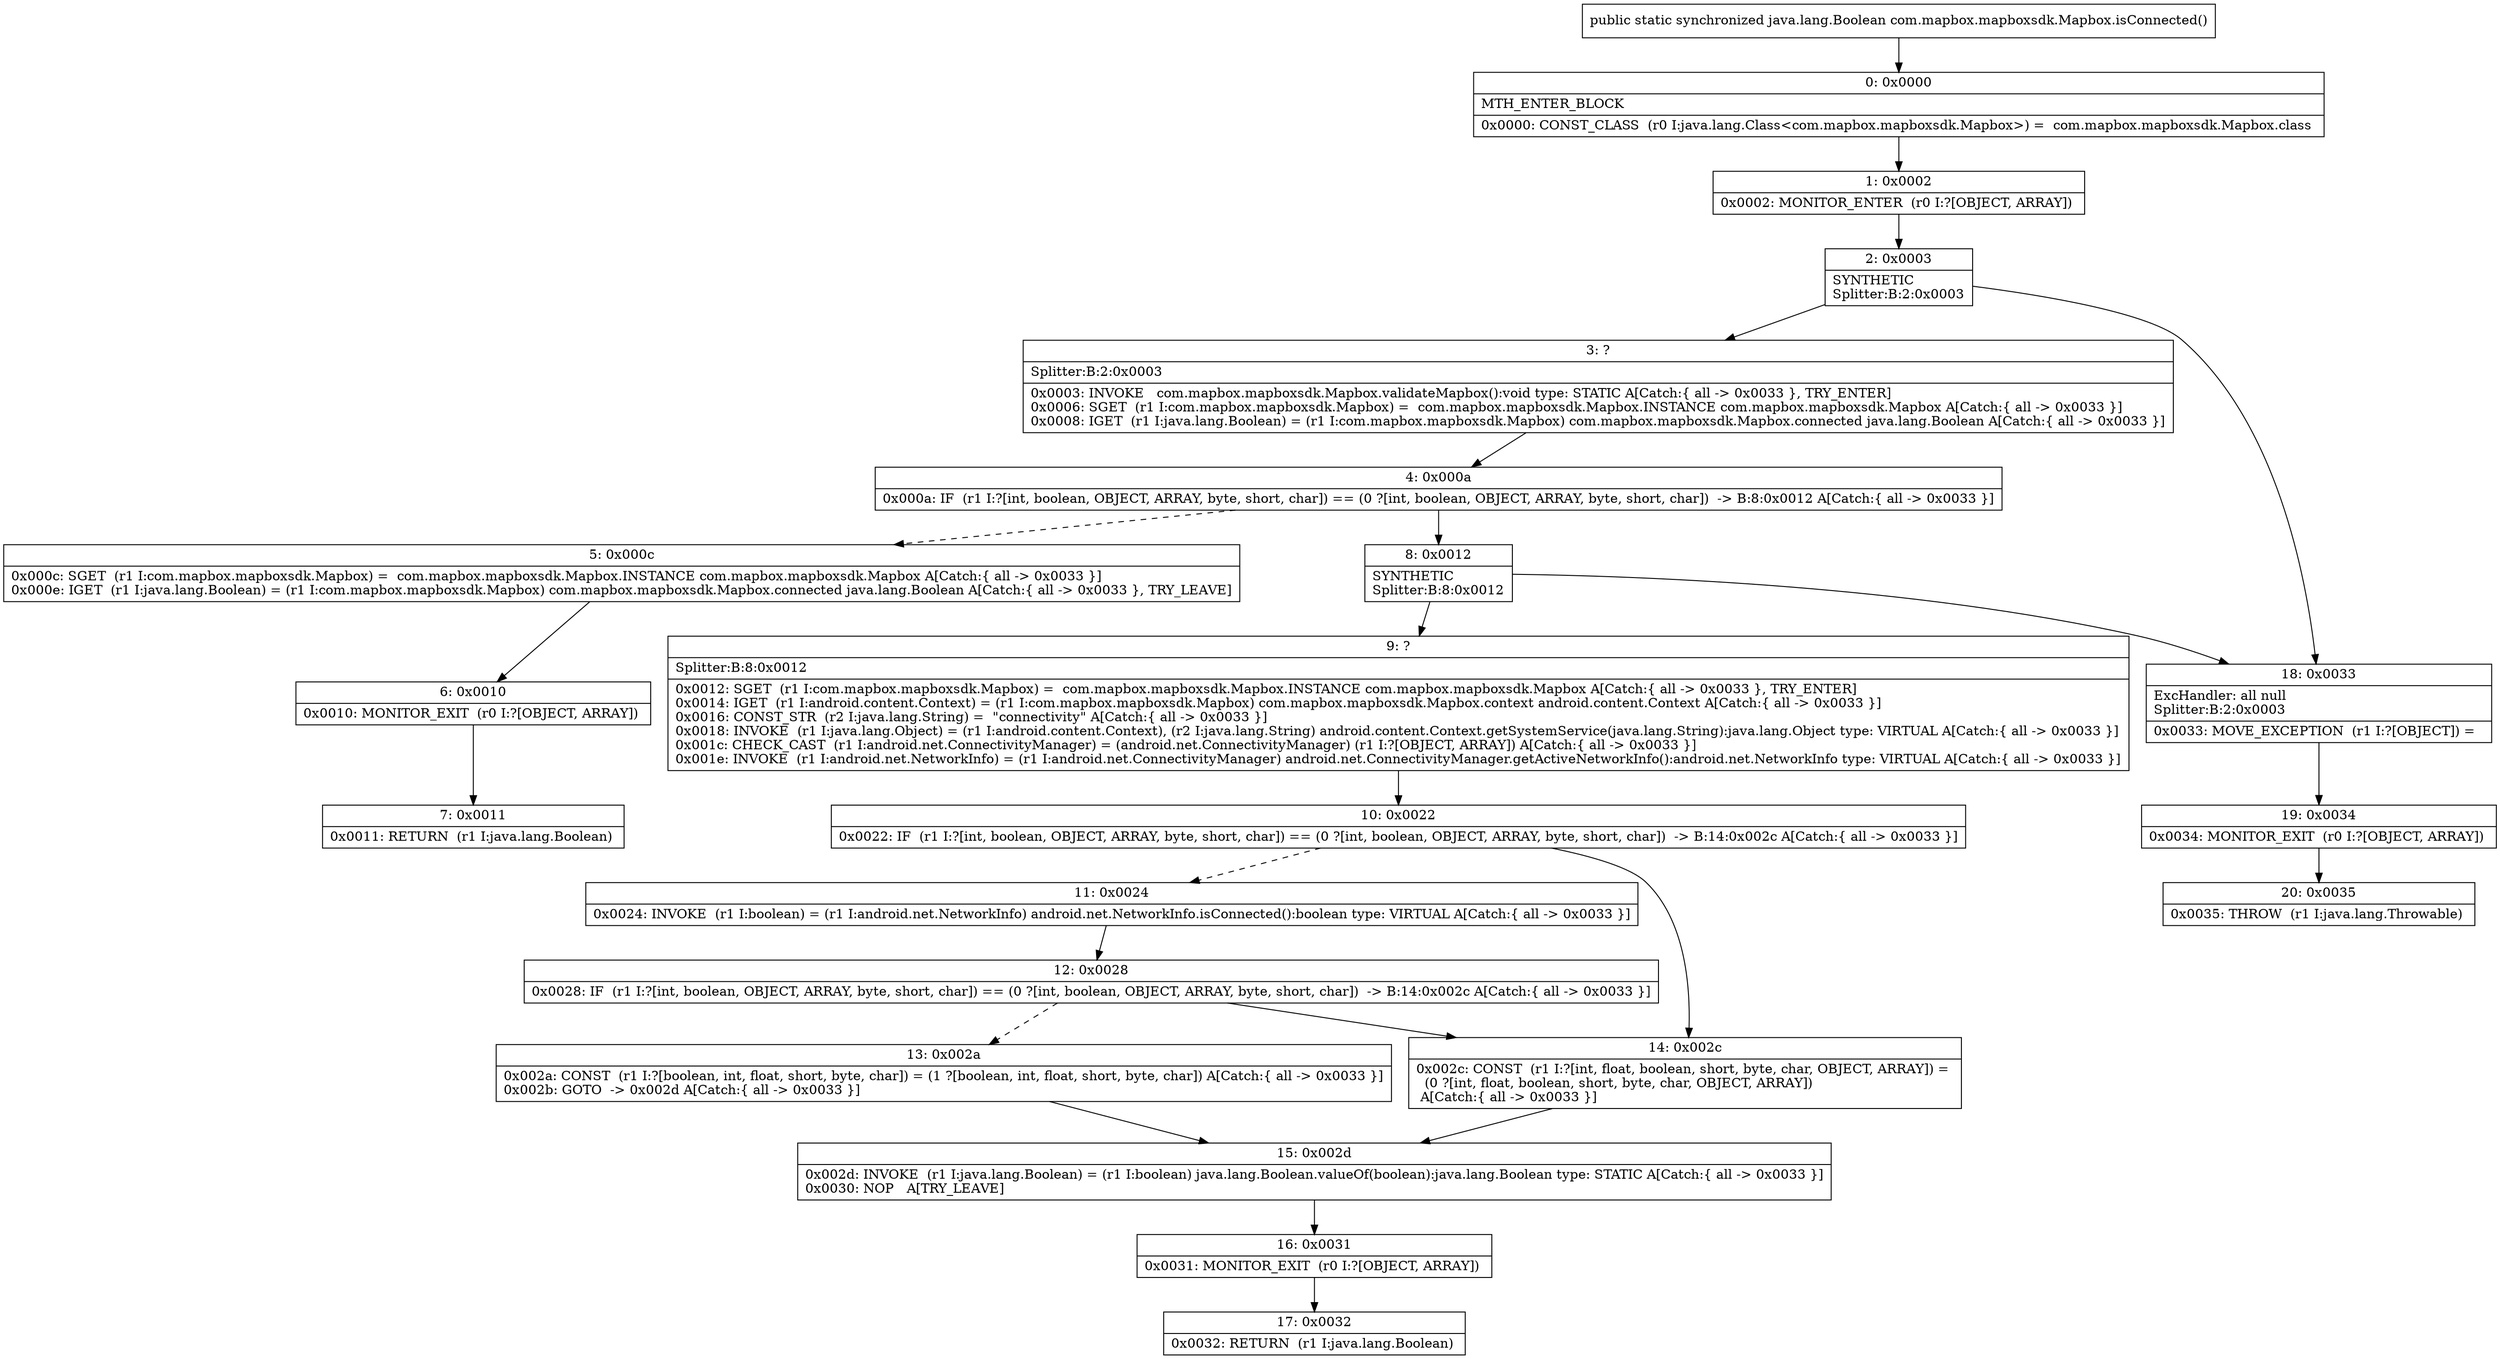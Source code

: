 digraph "CFG forcom.mapbox.mapboxsdk.Mapbox.isConnected()Ljava\/lang\/Boolean;" {
Node_0 [shape=record,label="{0\:\ 0x0000|MTH_ENTER_BLOCK\l|0x0000: CONST_CLASS  (r0 I:java.lang.Class\<com.mapbox.mapboxsdk.Mapbox\>) =  com.mapbox.mapboxsdk.Mapbox.class \l}"];
Node_1 [shape=record,label="{1\:\ 0x0002|0x0002: MONITOR_ENTER  (r0 I:?[OBJECT, ARRAY]) \l}"];
Node_2 [shape=record,label="{2\:\ 0x0003|SYNTHETIC\lSplitter:B:2:0x0003\l}"];
Node_3 [shape=record,label="{3\:\ ?|Splitter:B:2:0x0003\l|0x0003: INVOKE   com.mapbox.mapboxsdk.Mapbox.validateMapbox():void type: STATIC A[Catch:\{ all \-\> 0x0033 \}, TRY_ENTER]\l0x0006: SGET  (r1 I:com.mapbox.mapboxsdk.Mapbox) =  com.mapbox.mapboxsdk.Mapbox.INSTANCE com.mapbox.mapboxsdk.Mapbox A[Catch:\{ all \-\> 0x0033 \}]\l0x0008: IGET  (r1 I:java.lang.Boolean) = (r1 I:com.mapbox.mapboxsdk.Mapbox) com.mapbox.mapboxsdk.Mapbox.connected java.lang.Boolean A[Catch:\{ all \-\> 0x0033 \}]\l}"];
Node_4 [shape=record,label="{4\:\ 0x000a|0x000a: IF  (r1 I:?[int, boolean, OBJECT, ARRAY, byte, short, char]) == (0 ?[int, boolean, OBJECT, ARRAY, byte, short, char])  \-\> B:8:0x0012 A[Catch:\{ all \-\> 0x0033 \}]\l}"];
Node_5 [shape=record,label="{5\:\ 0x000c|0x000c: SGET  (r1 I:com.mapbox.mapboxsdk.Mapbox) =  com.mapbox.mapboxsdk.Mapbox.INSTANCE com.mapbox.mapboxsdk.Mapbox A[Catch:\{ all \-\> 0x0033 \}]\l0x000e: IGET  (r1 I:java.lang.Boolean) = (r1 I:com.mapbox.mapboxsdk.Mapbox) com.mapbox.mapboxsdk.Mapbox.connected java.lang.Boolean A[Catch:\{ all \-\> 0x0033 \}, TRY_LEAVE]\l}"];
Node_6 [shape=record,label="{6\:\ 0x0010|0x0010: MONITOR_EXIT  (r0 I:?[OBJECT, ARRAY]) \l}"];
Node_7 [shape=record,label="{7\:\ 0x0011|0x0011: RETURN  (r1 I:java.lang.Boolean) \l}"];
Node_8 [shape=record,label="{8\:\ 0x0012|SYNTHETIC\lSplitter:B:8:0x0012\l}"];
Node_9 [shape=record,label="{9\:\ ?|Splitter:B:8:0x0012\l|0x0012: SGET  (r1 I:com.mapbox.mapboxsdk.Mapbox) =  com.mapbox.mapboxsdk.Mapbox.INSTANCE com.mapbox.mapboxsdk.Mapbox A[Catch:\{ all \-\> 0x0033 \}, TRY_ENTER]\l0x0014: IGET  (r1 I:android.content.Context) = (r1 I:com.mapbox.mapboxsdk.Mapbox) com.mapbox.mapboxsdk.Mapbox.context android.content.Context A[Catch:\{ all \-\> 0x0033 \}]\l0x0016: CONST_STR  (r2 I:java.lang.String) =  \"connectivity\" A[Catch:\{ all \-\> 0x0033 \}]\l0x0018: INVOKE  (r1 I:java.lang.Object) = (r1 I:android.content.Context), (r2 I:java.lang.String) android.content.Context.getSystemService(java.lang.String):java.lang.Object type: VIRTUAL A[Catch:\{ all \-\> 0x0033 \}]\l0x001c: CHECK_CAST  (r1 I:android.net.ConnectivityManager) = (android.net.ConnectivityManager) (r1 I:?[OBJECT, ARRAY]) A[Catch:\{ all \-\> 0x0033 \}]\l0x001e: INVOKE  (r1 I:android.net.NetworkInfo) = (r1 I:android.net.ConnectivityManager) android.net.ConnectivityManager.getActiveNetworkInfo():android.net.NetworkInfo type: VIRTUAL A[Catch:\{ all \-\> 0x0033 \}]\l}"];
Node_10 [shape=record,label="{10\:\ 0x0022|0x0022: IF  (r1 I:?[int, boolean, OBJECT, ARRAY, byte, short, char]) == (0 ?[int, boolean, OBJECT, ARRAY, byte, short, char])  \-\> B:14:0x002c A[Catch:\{ all \-\> 0x0033 \}]\l}"];
Node_11 [shape=record,label="{11\:\ 0x0024|0x0024: INVOKE  (r1 I:boolean) = (r1 I:android.net.NetworkInfo) android.net.NetworkInfo.isConnected():boolean type: VIRTUAL A[Catch:\{ all \-\> 0x0033 \}]\l}"];
Node_12 [shape=record,label="{12\:\ 0x0028|0x0028: IF  (r1 I:?[int, boolean, OBJECT, ARRAY, byte, short, char]) == (0 ?[int, boolean, OBJECT, ARRAY, byte, short, char])  \-\> B:14:0x002c A[Catch:\{ all \-\> 0x0033 \}]\l}"];
Node_13 [shape=record,label="{13\:\ 0x002a|0x002a: CONST  (r1 I:?[boolean, int, float, short, byte, char]) = (1 ?[boolean, int, float, short, byte, char]) A[Catch:\{ all \-\> 0x0033 \}]\l0x002b: GOTO  \-\> 0x002d A[Catch:\{ all \-\> 0x0033 \}]\l}"];
Node_14 [shape=record,label="{14\:\ 0x002c|0x002c: CONST  (r1 I:?[int, float, boolean, short, byte, char, OBJECT, ARRAY]) = \l  (0 ?[int, float, boolean, short, byte, char, OBJECT, ARRAY])\l A[Catch:\{ all \-\> 0x0033 \}]\l}"];
Node_15 [shape=record,label="{15\:\ 0x002d|0x002d: INVOKE  (r1 I:java.lang.Boolean) = (r1 I:boolean) java.lang.Boolean.valueOf(boolean):java.lang.Boolean type: STATIC A[Catch:\{ all \-\> 0x0033 \}]\l0x0030: NOP   A[TRY_LEAVE]\l}"];
Node_16 [shape=record,label="{16\:\ 0x0031|0x0031: MONITOR_EXIT  (r0 I:?[OBJECT, ARRAY]) \l}"];
Node_17 [shape=record,label="{17\:\ 0x0032|0x0032: RETURN  (r1 I:java.lang.Boolean) \l}"];
Node_18 [shape=record,label="{18\:\ 0x0033|ExcHandler: all null\lSplitter:B:2:0x0003\l|0x0033: MOVE_EXCEPTION  (r1 I:?[OBJECT]) =  \l}"];
Node_19 [shape=record,label="{19\:\ 0x0034|0x0034: MONITOR_EXIT  (r0 I:?[OBJECT, ARRAY]) \l}"];
Node_20 [shape=record,label="{20\:\ 0x0035|0x0035: THROW  (r1 I:java.lang.Throwable) \l}"];
MethodNode[shape=record,label="{public static synchronized java.lang.Boolean com.mapbox.mapboxsdk.Mapbox.isConnected() }"];
MethodNode -> Node_0;
Node_0 -> Node_1;
Node_1 -> Node_2;
Node_2 -> Node_3;
Node_2 -> Node_18;
Node_3 -> Node_4;
Node_4 -> Node_5[style=dashed];
Node_4 -> Node_8;
Node_5 -> Node_6;
Node_6 -> Node_7;
Node_8 -> Node_9;
Node_8 -> Node_18;
Node_9 -> Node_10;
Node_10 -> Node_11[style=dashed];
Node_10 -> Node_14;
Node_11 -> Node_12;
Node_12 -> Node_13[style=dashed];
Node_12 -> Node_14;
Node_13 -> Node_15;
Node_14 -> Node_15;
Node_15 -> Node_16;
Node_16 -> Node_17;
Node_18 -> Node_19;
Node_19 -> Node_20;
}

